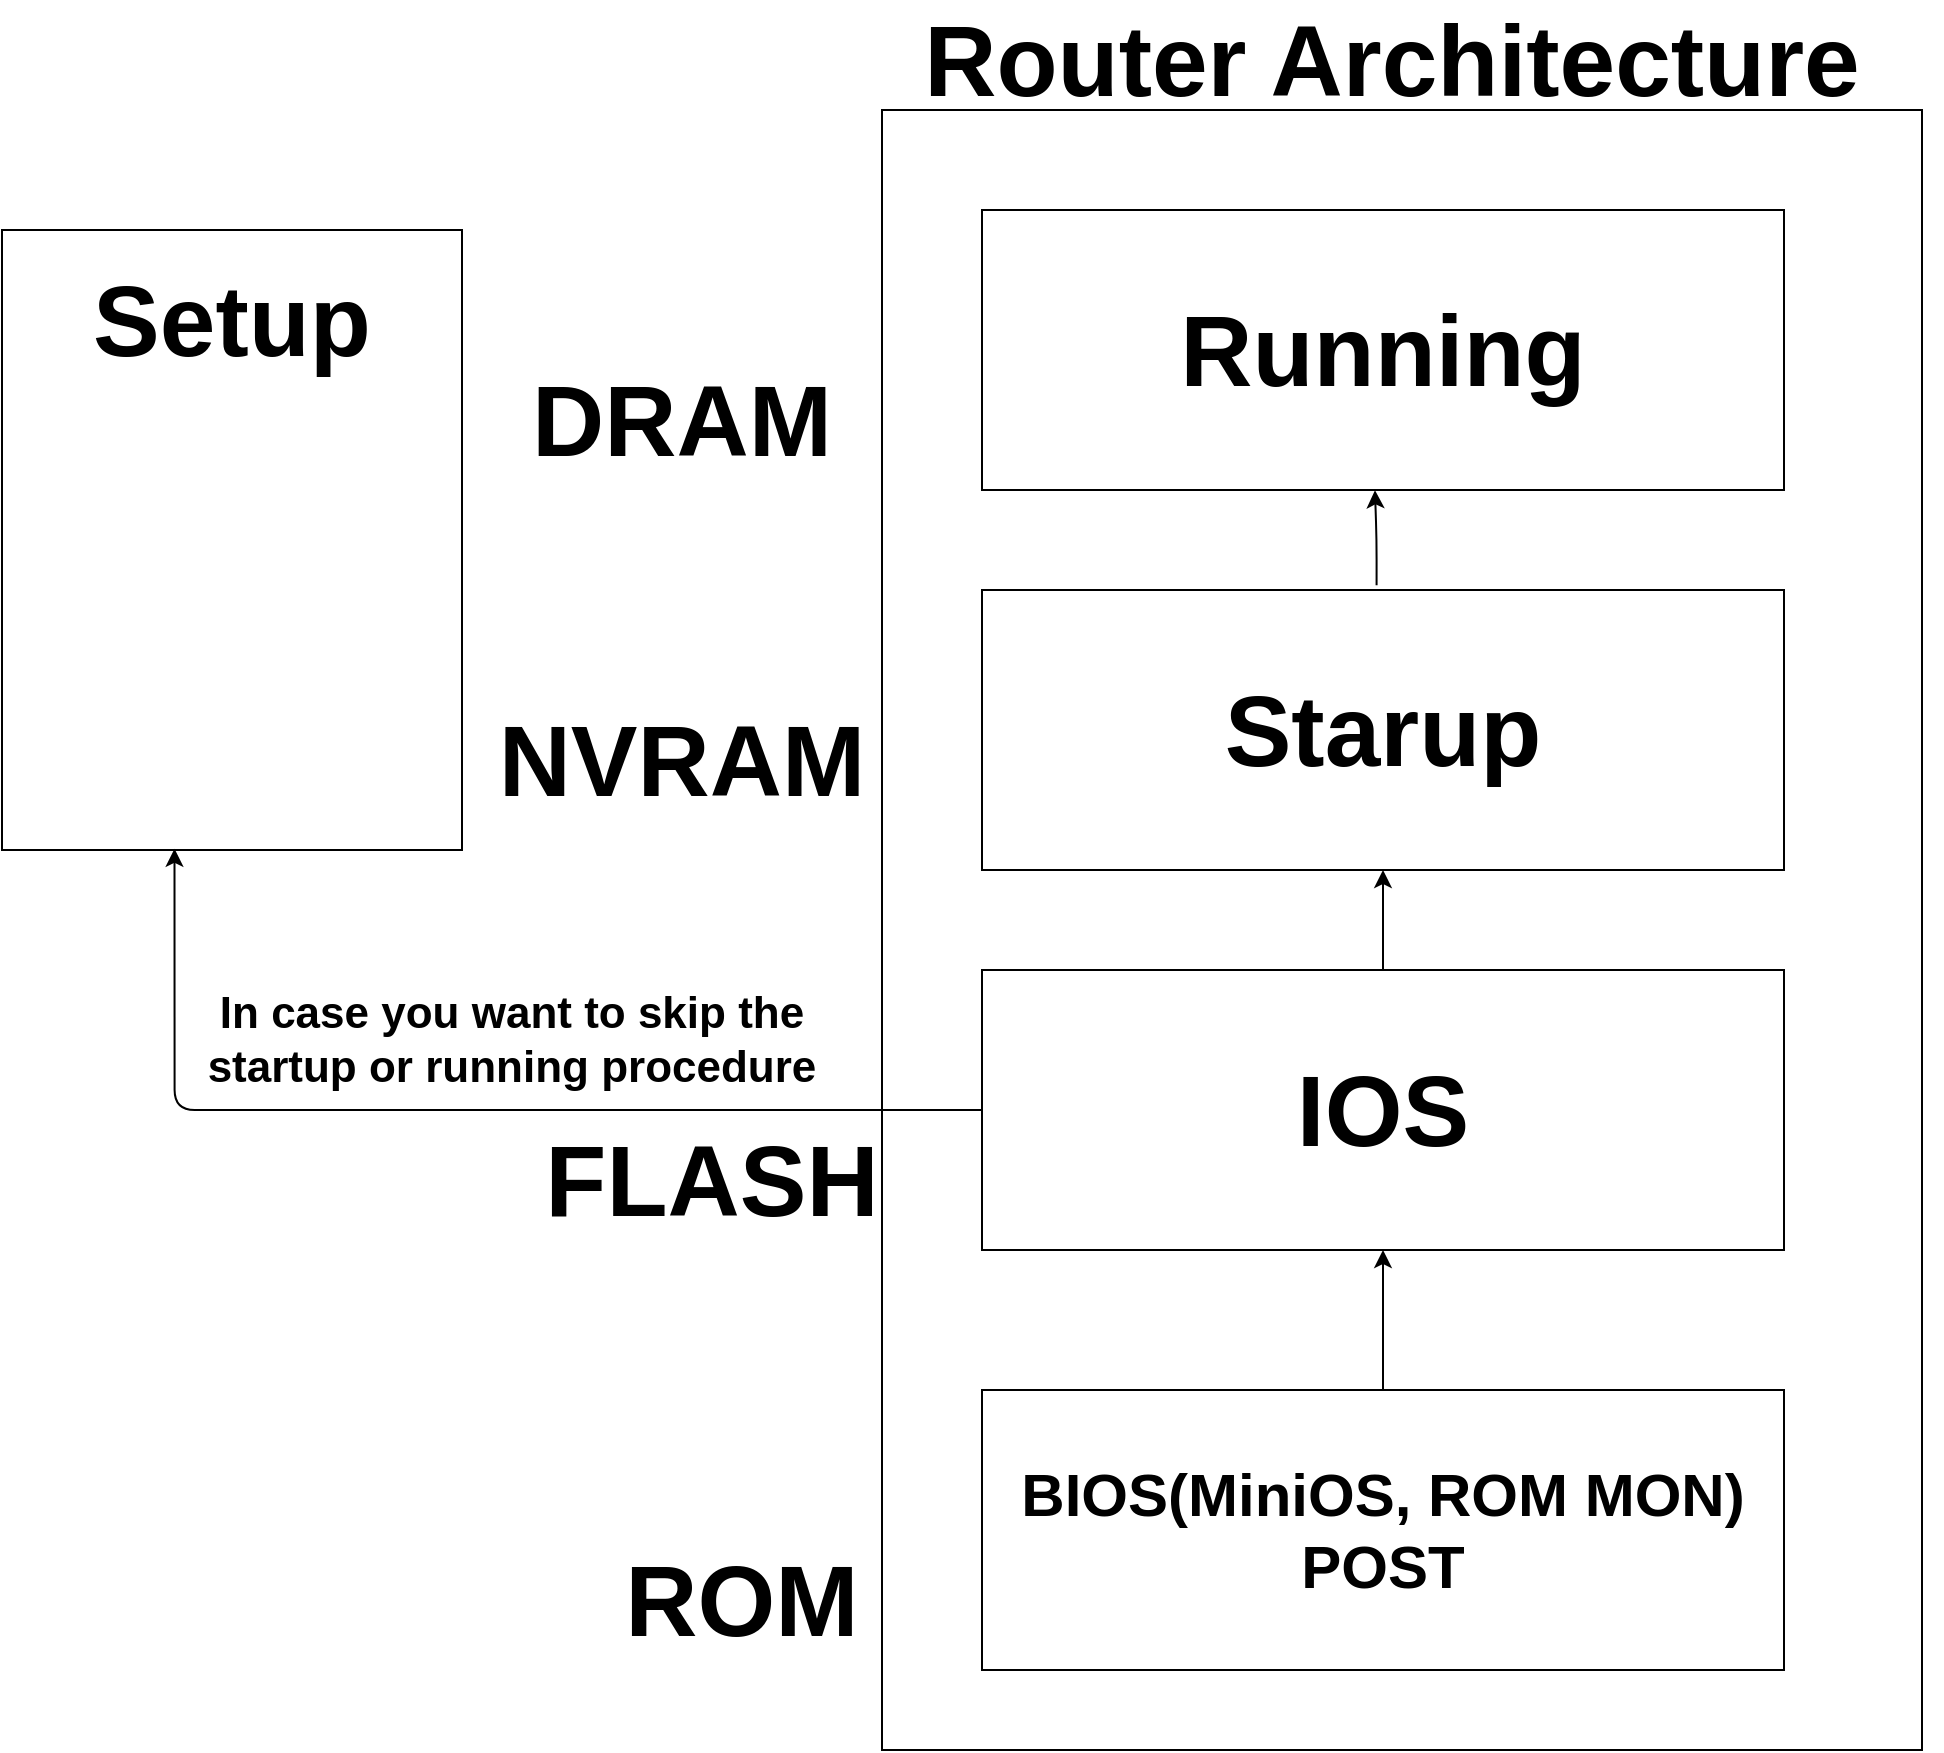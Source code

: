 <mxfile>
    <diagram id="5V8_dXM8uJZnVaQxfy5b" name="Page-3">
        <mxGraphModel dx="1896" dy="2153" grid="1" gridSize="10" guides="1" tooltips="1" connect="1" arrows="1" fold="1" page="1" pageScale="1" pageWidth="827" pageHeight="1169" math="0" shadow="0">
            <root>
                <mxCell id="0"/>
                <mxCell id="1" parent="0"/>
                <mxCell id="5SGvhbnDziT5k6TK4YX--1" value="Router Architecture" style="text;strokeColor=none;align=center;fillColor=none;html=1;verticalAlign=middle;whiteSpace=wrap;rounded=0;fontSize=50;fontStyle=1" parent="1" vertex="1">
                    <mxGeometry x="-160" y="-980" width="550" height="30" as="geometry"/>
                </mxCell>
                <mxCell id="5SGvhbnDziT5k6TK4YX--2" value="" style="whiteSpace=wrap;html=1;fontSize=50;" parent="1" vertex="1">
                    <mxGeometry x="-140" y="-940" width="520" height="820" as="geometry"/>
                </mxCell>
                <mxCell id="5SGvhbnDziT5k6TK4YX--3" value="" style="whiteSpace=wrap;html=1;fontSize=50;" parent="1" vertex="1">
                    <mxGeometry x="-580" y="-880" width="230" height="310" as="geometry"/>
                </mxCell>
                <mxCell id="5SGvhbnDziT5k6TK4YX--4" value="Setup" style="text;strokeColor=none;align=center;fillColor=none;html=1;verticalAlign=middle;whiteSpace=wrap;rounded=0;fontSize=50;fontStyle=1" parent="1" vertex="1">
                    <mxGeometry x="-570" y="-860" width="210" height="50" as="geometry"/>
                </mxCell>
                <mxCell id="5SGvhbnDziT5k6TK4YX--5" value="Running" style="whiteSpace=wrap;html=1;fontSize=50;fontStyle=1" parent="1" vertex="1">
                    <mxGeometry x="-90" y="-890" width="401" height="140" as="geometry"/>
                </mxCell>
                <mxCell id="5SGvhbnDziT5k6TK4YX--15" style="edgeStyle=orthogonalEdgeStyle;html=1;entryX=0.49;entryY=1.001;entryDx=0;entryDy=0;entryPerimeter=0;fontSize=22;exitX=0.492;exitY=-0.017;exitDx=0;exitDy=0;exitPerimeter=0;" parent="1" source="5SGvhbnDziT5k6TK4YX--6" target="5SGvhbnDziT5k6TK4YX--5" edge="1">
                    <mxGeometry relative="1" as="geometry"/>
                </mxCell>
                <mxCell id="5SGvhbnDziT5k6TK4YX--6" value="Starup" style="whiteSpace=wrap;html=1;fontSize=50;fontStyle=1" parent="1" vertex="1">
                    <mxGeometry x="-90" y="-700" width="401" height="140" as="geometry"/>
                </mxCell>
                <mxCell id="5SGvhbnDziT5k6TK4YX--11" style="edgeStyle=none;html=1;entryX=0.5;entryY=1;entryDx=0;entryDy=0;fontSize=30;" parent="1" source="5SGvhbnDziT5k6TK4YX--7" target="5SGvhbnDziT5k6TK4YX--6" edge="1">
                    <mxGeometry relative="1" as="geometry"/>
                </mxCell>
                <mxCell id="5SGvhbnDziT5k6TK4YX--12" style="edgeStyle=orthogonalEdgeStyle;html=1;fontSize=30;entryX=0.375;entryY=0.998;entryDx=0;entryDy=0;entryPerimeter=0;" parent="1" source="5SGvhbnDziT5k6TK4YX--7" target="5SGvhbnDziT5k6TK4YX--3" edge="1">
                    <mxGeometry relative="1" as="geometry">
                        <mxPoint x="-200" y="-660" as="targetPoint"/>
                    </mxGeometry>
                </mxCell>
                <mxCell id="5SGvhbnDziT5k6TK4YX--7" value="IOS" style="whiteSpace=wrap;html=1;fontSize=50;fontStyle=1" parent="1" vertex="1">
                    <mxGeometry x="-90" y="-510" width="401" height="140" as="geometry"/>
                </mxCell>
                <mxCell id="5SGvhbnDziT5k6TK4YX--10" style="edgeStyle=none;html=1;entryX=0.5;entryY=1;entryDx=0;entryDy=0;fontSize=30;" parent="1" source="5SGvhbnDziT5k6TK4YX--8" target="5SGvhbnDziT5k6TK4YX--7" edge="1">
                    <mxGeometry relative="1" as="geometry"/>
                </mxCell>
                <mxCell id="5SGvhbnDziT5k6TK4YX--8" value="BIOS(MiniOS, ROM MON)&lt;br style=&quot;font-size: 30px;&quot;&gt;POST" style="whiteSpace=wrap;html=1;fontSize=30;fontStyle=1" parent="1" vertex="1">
                    <mxGeometry x="-90" y="-300" width="401" height="140" as="geometry"/>
                </mxCell>
                <mxCell id="5SGvhbnDziT5k6TK4YX--13" value="In case you want to skip the startup or running procedure" style="text;strokeColor=none;align=center;fillColor=none;html=1;verticalAlign=middle;whiteSpace=wrap;rounded=0;fontSize=22;fontStyle=1;labelBackgroundColor=default;" parent="1" vertex="1">
                    <mxGeometry x="-490" y="-490" width="330" height="30" as="geometry"/>
                </mxCell>
                <mxCell id="5SGvhbnDziT5k6TK4YX--17" value="ROM" style="text;strokeColor=none;align=center;fillColor=none;html=1;verticalAlign=middle;whiteSpace=wrap;rounded=0;fontSize=50;fontStyle=1" parent="1" vertex="1">
                    <mxGeometry x="-280" y="-230" width="140" height="70" as="geometry"/>
                </mxCell>
                <mxCell id="5SGvhbnDziT5k6TK4YX--20" value="FLASH" style="text;strokeColor=none;align=center;fillColor=none;html=1;verticalAlign=middle;whiteSpace=wrap;rounded=0;fontSize=50;fontStyle=1" parent="1" vertex="1">
                    <mxGeometry x="-310" y="-440" width="170" height="70" as="geometry"/>
                </mxCell>
                <mxCell id="5SGvhbnDziT5k6TK4YX--21" value="NVRAM" style="text;strokeColor=none;align=center;fillColor=none;html=1;verticalAlign=middle;whiteSpace=wrap;rounded=0;fontSize=50;fontStyle=1" parent="1" vertex="1">
                    <mxGeometry x="-340" y="-650" width="200" height="70" as="geometry"/>
                </mxCell>
                <mxCell id="5SGvhbnDziT5k6TK4YX--23" value="DRAM" style="text;strokeColor=none;align=center;fillColor=none;html=1;verticalAlign=middle;whiteSpace=wrap;rounded=0;fontSize=50;fontStyle=1" parent="1" vertex="1">
                    <mxGeometry x="-340" y="-820" width="200" height="70" as="geometry"/>
                </mxCell>
            </root>
        </mxGraphModel>
    </diagram>
    <diagram id="mfFCyehkzoWlf4KrthFP" name="Page-2">
        <mxGraphModel dx="735" dy="676" grid="1" gridSize="10" guides="1" tooltips="1" connect="1" arrows="1" fold="1" page="1" pageScale="1" pageWidth="827" pageHeight="1169" background="#ffffff" math="0" shadow="0">
            <root>
                <mxCell id="0"/>
                <mxCell id="1" parent="0"/>
                <mxCell id="iDuqPFeJ0aUlzzFlImP5-1" value="Cisco Routers" style="text;strokeColor=none;align=center;fillColor=none;html=1;verticalAlign=middle;whiteSpace=wrap;rounded=0;fontSize=30;fontStyle=1" parent="1" vertex="1">
                    <mxGeometry x="280" y="160" width="220" height="30" as="geometry"/>
                </mxCell>
                <mxCell id="iDuqPFeJ0aUlzzFlImP5-2" value="" style="whiteSpace=wrap;html=1;fontSize=30;fillColor=#fff2cc;strokeColor=#d6b656;" parent="1" vertex="1">
                    <mxGeometry x="150" y="200" width="500" height="210" as="geometry"/>
                </mxCell>
                <mxCell id="iDuqPFeJ0aUlzzFlImP5-26" style="edgeStyle=none;html=1;entryX=1;entryY=0.75;entryDx=0;entryDy=0;fontSize=22;" parent="1" source="iDuqPFeJ0aUlzzFlImP5-3" target="iDuqPFeJ0aUlzzFlImP5-25" edge="1">
                    <mxGeometry relative="1" as="geometry"/>
                </mxCell>
                <mxCell id="iDuqPFeJ0aUlzzFlImP5-3" value="" style="whiteSpace=wrap;html=1;fontSize=30;fillColor=#f8cecc;strokeColor=#b85450;" parent="1" vertex="1">
                    <mxGeometry x="200" y="230" width="170" height="60" as="geometry"/>
                </mxCell>
                <mxCell id="iDuqPFeJ0aUlzzFlImP5-4" value="" style="whiteSpace=wrap;html=1;fontSize=30;fillColor=#f8cecc;strokeColor=#b85450;" parent="1" vertex="1">
                    <mxGeometry x="430" y="230" width="170" height="60" as="geometry"/>
                </mxCell>
                <mxCell id="iDuqPFeJ0aUlzzFlImP5-7" value="" style="whiteSpace=wrap;html=1;fontSize=30;" parent="1" vertex="1">
                    <mxGeometry x="490" y="350" width="40" height="40" as="geometry"/>
                </mxCell>
                <mxCell id="iDuqPFeJ0aUlzzFlImP5-8" value="" style="shape=trapezoid;perimeter=trapezoidPerimeter;whiteSpace=wrap;html=1;fixedSize=1;fontSize=30;rotation=-180;" parent="1" vertex="1">
                    <mxGeometry x="215.09" y="247.45" width="50.18" height="25.09" as="geometry"/>
                </mxCell>
                <mxCell id="iDuqPFeJ0aUlzzFlImP5-9" value="" style="shape=trapezoid;perimeter=trapezoidPerimeter;whiteSpace=wrap;html=1;fixedSize=1;fontSize=30;rotation=-180;" parent="1" vertex="1">
                    <mxGeometry x="304.91" y="247.45" width="50" height="25" as="geometry"/>
                </mxCell>
                <mxCell id="iDuqPFeJ0aUlzzFlImP5-10" value="" style="shape=trapezoid;perimeter=trapezoidPerimeter;whiteSpace=wrap;html=1;fixedSize=1;fontSize=30;rotation=-180;" parent="1" vertex="1">
                    <mxGeometry x="445.09" y="247.45" width="50.18" height="25.09" as="geometry"/>
                </mxCell>
                <mxCell id="iDuqPFeJ0aUlzzFlImP5-11" value="" style="shape=trapezoid;perimeter=trapezoidPerimeter;whiteSpace=wrap;html=1;fixedSize=1;fontSize=30;rotation=-180;" parent="1" vertex="1">
                    <mxGeometry x="534.91" y="247.45" width="50" height="25" as="geometry"/>
                </mxCell>
                <mxCell id="iDuqPFeJ0aUlzzFlImP5-12" value="" style="whiteSpace=wrap;html=1;fontSize=30;" parent="1" vertex="1">
                    <mxGeometry x="370" y="350" width="40" height="40" as="geometry"/>
                </mxCell>
                <mxCell id="iDuqPFeJ0aUlzzFlImP5-13" value="" style="whiteSpace=wrap;html=1;fontSize=30;" parent="1" vertex="1">
                    <mxGeometry x="260" y="350" width="40" height="40" as="geometry"/>
                </mxCell>
                <mxCell id="iDuqPFeJ0aUlzzFlImP5-15" value="Slots" style="text;strokeColor=none;align=center;fillColor=none;html=1;verticalAlign=middle;whiteSpace=wrap;rounded=0;fontSize=18;fontStyle=1" parent="1" vertex="1">
                    <mxGeometry x="200" y="290" width="60" height="30" as="geometry"/>
                </mxCell>
                <mxCell id="iDuqPFeJ0aUlzzFlImP5-16" value="Slots" style="text;strokeColor=none;align=center;fillColor=none;html=1;verticalAlign=middle;whiteSpace=wrap;rounded=0;fontSize=18;fontStyle=1" parent="1" vertex="1">
                    <mxGeometry x="430.0" y="290" width="60" height="30" as="geometry"/>
                </mxCell>
                <mxCell id="iDuqPFeJ0aUlzzFlImP5-21" style="edgeStyle=none;html=1;fontSize=22;" parent="1" source="iDuqPFeJ0aUlzzFlImP5-17" target="iDuqPFeJ0aUlzzFlImP5-20" edge="1">
                    <mxGeometry relative="1" as="geometry"/>
                </mxCell>
                <mxCell id="iDuqPFeJ0aUlzzFlImP5-17" value="Console" style="text;strokeColor=none;align=center;fillColor=none;html=1;verticalAlign=middle;whiteSpace=wrap;rounded=0;fontSize=18;fontStyle=1" parent="1" vertex="1">
                    <mxGeometry x="325" y="410" width="150" height="30" as="geometry"/>
                </mxCell>
                <mxCell id="iDuqPFeJ0aUlzzFlImP5-22" style="edgeStyle=none;html=1;fontSize=22;" parent="1" source="iDuqPFeJ0aUlzzFlImP5-18" target="iDuqPFeJ0aUlzzFlImP5-20" edge="1">
                    <mxGeometry relative="1" as="geometry"/>
                </mxCell>
                <mxCell id="iDuqPFeJ0aUlzzFlImP5-18" value="Aux" style="text;strokeColor=none;align=center;fillColor=none;html=1;verticalAlign=middle;whiteSpace=wrap;rounded=0;fontSize=18;fontStyle=1" parent="1" vertex="1">
                    <mxGeometry x="450" y="410" width="150" height="30" as="geometry"/>
                </mxCell>
                <mxCell id="iDuqPFeJ0aUlzzFlImP5-24" style="edgeStyle=none;html=1;fontSize=22;" parent="1" source="iDuqPFeJ0aUlzzFlImP5-19" target="iDuqPFeJ0aUlzzFlImP5-23" edge="1">
                    <mxGeometry relative="1" as="geometry"/>
                </mxCell>
                <mxCell id="iDuqPFeJ0aUlzzFlImP5-19" value="FastEthernet" style="text;strokeColor=none;align=center;fillColor=none;html=1;verticalAlign=middle;whiteSpace=wrap;rounded=0;fontSize=18;fontStyle=1" parent="1" vertex="1">
                    <mxGeometry x="200" y="410" width="150" height="30" as="geometry"/>
                </mxCell>
                <mxCell id="iDuqPFeJ0aUlzzFlImP5-20" value="Aux and Console are used for the configuration of routers" style="text;strokeColor=none;align=center;fillColor=none;html=1;verticalAlign=middle;whiteSpace=wrap;rounded=0;fontSize=22;" parent="1" vertex="1">
                    <mxGeometry x="430" y="520" width="360" height="50" as="geometry"/>
                </mxCell>
                <mxCell id="iDuqPFeJ0aUlzzFlImP5-23" value="Used for Data transmission" style="text;strokeColor=none;align=center;fillColor=none;html=1;verticalAlign=middle;whiteSpace=wrap;rounded=0;fontSize=22;" parent="1" vertex="1">
                    <mxGeometry x="40" y="510" width="360" height="50" as="geometry"/>
                </mxCell>
                <mxCell id="iDuqPFeJ0aUlzzFlImP5-25" value="WIC2T" style="text;strokeColor=none;align=center;fillColor=none;html=1;verticalAlign=middle;whiteSpace=wrap;rounded=0;fontSize=22;fontStyle=1" parent="1" vertex="1">
                    <mxGeometry x="50" y="170" width="60" height="30" as="geometry"/>
                </mxCell>
                <mxCell id="iDuqPFeJ0aUlzzFlImP5-27" value="S0/0" style="text;strokeColor=none;align=center;fillColor=none;html=1;verticalAlign=middle;whiteSpace=wrap;rounded=0;fontSize=18;fontStyle=1" parent="1" vertex="1">
                    <mxGeometry x="205.27" y="200" width="60" height="30" as="geometry"/>
                </mxCell>
                <mxCell id="iDuqPFeJ0aUlzzFlImP5-29" value="S0/1" style="text;strokeColor=none;align=center;fillColor=none;html=1;verticalAlign=middle;whiteSpace=wrap;rounded=0;fontSize=18;fontStyle=1" parent="1" vertex="1">
                    <mxGeometry x="304.91" y="200" width="60" height="30" as="geometry"/>
                </mxCell>
                <mxCell id="iDuqPFeJ0aUlzzFlImP5-30" value="S1/1" style="text;strokeColor=none;align=center;fillColor=none;html=1;verticalAlign=middle;whiteSpace=wrap;rounded=0;fontSize=18;fontStyle=1" parent="1" vertex="1">
                    <mxGeometry x="529.91" y="200" width="60" height="30" as="geometry"/>
                </mxCell>
                <mxCell id="iDuqPFeJ0aUlzzFlImP5-31" value="S1/0" style="text;strokeColor=none;align=center;fillColor=none;html=1;verticalAlign=middle;whiteSpace=wrap;rounded=0;fontSize=18;fontStyle=1" parent="1" vertex="1">
                    <mxGeometry x="435.27" y="200" width="60" height="30" as="geometry"/>
                </mxCell>
                <mxCell id="iDuqPFeJ0aUlzzFlImP5-32" value="WAN interface Card" style="text;strokeColor=none;align=center;fillColor=none;html=1;verticalAlign=middle;whiteSpace=wrap;rounded=0;fontSize=16;fontStyle=1" parent="1" vertex="1">
                    <mxGeometry x="25.27" y="150" width="180" height="30" as="geometry"/>
                </mxCell>
            </root>
        </mxGraphModel>
    </diagram>
    <diagram id="HXkIhc2qVCOxH5vW2AZN" name="Page-1">
        <mxGraphModel dx="2297" dy="1353" grid="1" gridSize="10" guides="1" tooltips="1" connect="1" arrows="1" fold="1" page="1" pageScale="1" pageWidth="827" pageHeight="1169" background="#FFFFFF" math="0" shadow="0">
            <root>
                <mxCell id="0"/>
                <mxCell id="1" parent="0"/>
                <mxCell id="2" value="TCP" style="text;strokeColor=none;align=center;fillColor=none;html=1;verticalAlign=middle;whiteSpace=wrap;rounded=0;fontSize=40;fontStyle=1" parent="1" vertex="1">
                    <mxGeometry x="250" y="390" width="130" height="30" as="geometry"/>
                </mxCell>
                <mxCell id="4" value="UDP" style="text;strokeColor=none;align=center;fillColor=none;html=1;verticalAlign=middle;whiteSpace=wrap;rounded=0;fontSize=40;fontStyle=1" parent="1" vertex="1">
                    <mxGeometry x="420" y="390" width="130" height="30" as="geometry"/>
                </mxCell>
                <mxCell id="5" value="SMTP" style="text;strokeColor=none;align=center;fillColor=none;html=1;verticalAlign=middle;whiteSpace=wrap;rounded=0;fontSize=30;fontStyle=1" parent="1" vertex="1">
                    <mxGeometry x="10" y="210" width="130" height="30" as="geometry"/>
                </mxCell>
                <mxCell id="6" value="HTTP" style="text;strokeColor=none;align=center;fillColor=none;html=1;verticalAlign=middle;whiteSpace=wrap;rounded=0;fontSize=30;fontStyle=1" parent="1" vertex="1">
                    <mxGeometry x="130" y="210" width="130" height="30" as="geometry"/>
                </mxCell>
                <mxCell id="7" value="FTP" style="text;strokeColor=none;align=center;fillColor=none;html=1;verticalAlign=middle;whiteSpace=wrap;rounded=0;fontSize=30;fontStyle=1" parent="1" vertex="1">
                    <mxGeometry x="-110" y="210" width="130" height="30" as="geometry"/>
                </mxCell>
                <mxCell id="9" value="Telnet" style="text;strokeColor=none;align=center;fillColor=none;html=1;verticalAlign=middle;whiteSpace=wrap;rounded=0;fontSize=30;fontStyle=1" parent="1" vertex="1">
                    <mxGeometry x="250" y="210" width="130" height="30" as="geometry"/>
                </mxCell>
                <mxCell id="10" value="DNS" style="text;strokeColor=none;align=center;fillColor=none;html=1;verticalAlign=middle;whiteSpace=wrap;rounded=0;fontSize=30;fontStyle=1" parent="1" vertex="1">
                    <mxGeometry x="670" y="210" width="130" height="30" as="geometry"/>
                </mxCell>
                <mxCell id="11" value="POP3" style="text;strokeColor=none;align=center;fillColor=none;html=1;verticalAlign=middle;whiteSpace=wrap;rounded=0;fontSize=30;fontStyle=1" parent="1" vertex="1">
                    <mxGeometry x="530" y="210" width="130" height="30" as="geometry"/>
                </mxCell>
                <mxCell id="12" value="TFTP" style="text;strokeColor=none;align=center;fillColor=none;html=1;verticalAlign=middle;whiteSpace=wrap;rounded=0;fontSize=30;fontStyle=1" parent="1" vertex="1">
                    <mxGeometry x="414" y="210" width="130" height="30" as="geometry"/>
                </mxCell>
                <mxCell id="13" value="IP" style="text;strokeColor=none;align=center;fillColor=none;html=1;verticalAlign=middle;whiteSpace=wrap;rounded=0;fontSize=40;fontStyle=1" parent="1" vertex="1">
                    <mxGeometry x="330" y="520" width="130" height="30" as="geometry"/>
                </mxCell>
                <mxCell id="14" value="Ethernet/WAN" style="text;strokeColor=none;align=center;fillColor=none;html=1;verticalAlign=middle;whiteSpace=wrap;rounded=0;fontSize=40;fontStyle=1" parent="1" vertex="1">
                    <mxGeometry x="330" y="640" width="130" height="30" as="geometry"/>
                </mxCell>
                <mxCell id="16" value="" style="edgeStyle=none;orthogonalLoop=1;jettySize=auto;html=1;fontSize=30;entryX=0.425;entryY=1.071;entryDx=0;entryDy=0;entryPerimeter=0;" parent="1" source="2" target="7" edge="1">
                    <mxGeometry width="80" relative="1" as="geometry">
                        <mxPoint x="330" y="90" as="sourcePoint"/>
                        <mxPoint x="410" y="90" as="targetPoint"/>
                        <Array as="points"/>
                    </mxGeometry>
                </mxCell>
            </root>
        </mxGraphModel>
    </diagram>
    <diagram id="nwYcAgNx8eOTS_qGmI2_" name="Page-4">
        <mxGraphModel dx="588" dy="541" grid="1" gridSize="10" guides="1" tooltips="1" connect="1" arrows="1" fold="1" page="1" pageScale="1" pageWidth="827" pageHeight="1169" math="0" shadow="0">
            <root>
                <mxCell id="0"/>
                <mxCell id="1" parent="0"/>
                <mxCell id="uMO0_1IA6MRtyRq3Ut5L-1" value="Prompt Arrangement" style="text;strokeColor=none;align=center;fillColor=none;html=1;verticalAlign=middle;whiteSpace=wrap;rounded=0;labelBackgroundColor=default;fontSize=30;fontStyle=1" parent="1" vertex="1">
                    <mxGeometry x="219" y="40" width="390" height="30" as="geometry"/>
                </mxCell>
                <mxCell id="uMO0_1IA6MRtyRq3Ut5L-2" value="" style="whiteSpace=wrap;html=1;labelBackgroundColor=default;fontSize=30;" parent="1" vertex="1">
                    <mxGeometry x="47" y="774" width="600" height="150" as="geometry"/>
                </mxCell>
                <mxCell id="uMO0_1IA6MRtyRq3Ut5L-4" value="" style="whiteSpace=wrap;html=1;labelBackgroundColor=default;fontSize=30;" parent="1" vertex="1">
                    <mxGeometry x="47" y="324" width="186" height="150" as="geometry"/>
                </mxCell>
                <mxCell id="uMO0_1IA6MRtyRq3Ut5L-5" value="" style="whiteSpace=wrap;html=1;labelBackgroundColor=default;fontSize=30;" parent="1" vertex="1">
                    <mxGeometry x="47" y="474" width="600" height="150" as="geometry"/>
                </mxCell>
                <mxCell id="uMO0_1IA6MRtyRq3Ut5L-6" value="" style="whiteSpace=wrap;html=1;labelBackgroundColor=default;fontSize=30;" parent="1" vertex="1">
                    <mxGeometry x="47" y="624" width="600" height="150" as="geometry"/>
                </mxCell>
                <mxCell id="uMO0_1IA6MRtyRq3Ut5L-8" value="" style="whiteSpace=wrap;html=1;labelBackgroundColor=default;fontSize=30;" parent="1" vertex="1">
                    <mxGeometry x="233" y="324" width="200" height="150" as="geometry"/>
                </mxCell>
                <mxCell id="uMO0_1IA6MRtyRq3Ut5L-9" value="" style="whiteSpace=wrap;html=1;labelBackgroundColor=default;fontSize=30;" parent="1" vertex="1">
                    <mxGeometry x="427" y="324" width="220" height="150" as="geometry"/>
                </mxCell>
                <mxCell id="uMO0_1IA6MRtyRq3Ut5L-10" value="enable secret" style="text;strokeColor=none;align=center;fillColor=none;html=1;verticalAlign=middle;whiteSpace=wrap;rounded=0;labelBackgroundColor=default;fontSize=30;fontFamily=Courier New;fontStyle=1" parent="1" vertex="1">
                    <mxGeometry x="663" y="764" width="130" height="30" as="geometry"/>
                </mxCell>
                <mxCell id="uMO0_1IA6MRtyRq3Ut5L-11" value="User-mode" style="text;strokeColor=none;align=center;fillColor=none;html=1;verticalAlign=middle;whiteSpace=wrap;rounded=0;labelBackgroundColor=default;fontSize=30;fontFamily=Helvetica;fontStyle=1" parent="1" vertex="1">
                    <mxGeometry x="47" y="794" width="260" height="30" as="geometry"/>
                </mxCell>
                <mxCell id="uMO0_1IA6MRtyRq3Ut5L-12" value="Con0" style="text;strokeColor=none;align=center;fillColor=none;html=1;verticalAlign=middle;whiteSpace=wrap;rounded=0;labelBackgroundColor=default;fontSize=30;fontFamily=Courier New;fontStyle=1" parent="1" vertex="1">
                    <mxGeometry x="47" y="944" width="120" height="30" as="geometry"/>
                </mxCell>
                <mxCell id="uMO0_1IA6MRtyRq3Ut5L-13" value="Aux0" style="text;strokeColor=none;align=center;fillColor=none;html=1;verticalAlign=middle;whiteSpace=wrap;rounded=0;labelBackgroundColor=default;fontSize=30;fontFamily=Courier New;fontStyle=1" parent="1" vertex="1">
                    <mxGeometry x="263" y="944" width="110" height="30" as="geometry"/>
                </mxCell>
                <mxCell id="uMO0_1IA6MRtyRq3Ut5L-14" value="Vty04" style="text;strokeColor=none;align=center;fillColor=none;html=1;verticalAlign=middle;whiteSpace=wrap;rounded=0;labelBackgroundColor=default;fontSize=30;fontFamily=Courier New;fontStyle=1" parent="1" vertex="1">
                    <mxGeometry x="433" y="944" width="210" height="30" as="geometry"/>
                </mxCell>
                <mxCell id="uMO0_1IA6MRtyRq3Ut5L-15" value="&lt;font face=&quot;Helvetica&quot;&gt;Privelgde Mode&lt;/font&gt;" style="text;strokeColor=none;align=center;fillColor=none;html=1;verticalAlign=middle;whiteSpace=wrap;rounded=0;labelBackgroundColor=default;fontSize=30;fontFamily=Courier New;fontStyle=1" parent="1" vertex="1">
                    <mxGeometry x="73" y="644" width="260" height="30" as="geometry"/>
                </mxCell>
                <mxCell id="uMO0_1IA6MRtyRq3Ut5L-16" value="&lt;font face=&quot;Helvetica&quot;&gt;Global Config mode&lt;/font&gt;" style="text;strokeColor=none;align=center;fillColor=none;html=1;verticalAlign=middle;whiteSpace=wrap;rounded=0;labelBackgroundColor=default;fontSize=30;fontFamily=Courier New;fontStyle=1" parent="1" vertex="1">
                    <mxGeometry x="63" y="504" width="260" height="30" as="geometry"/>
                </mxCell>
                <mxCell id="uMO0_1IA6MRtyRq3Ut5L-17" value="&lt;font face=&quot;Helvetica&quot;&gt;Interface Configuration mode&lt;/font&gt;" style="text;strokeColor=none;align=center;fillColor=none;html=1;verticalAlign=middle;whiteSpace=wrap;rounded=0;labelBackgroundColor=default;fontSize=30;fontFamily=Courier New;fontStyle=1" parent="1" vertex="1">
                    <mxGeometry x="33" y="194" width="180" height="120" as="geometry"/>
                </mxCell>
                <mxCell id="uMO0_1IA6MRtyRq3Ut5L-19" value="&lt;font face=&quot;Helvetica&quot;&gt;Routing Protocol&lt;/font&gt;" style="text;strokeColor=none;align=center;fillColor=none;html=1;verticalAlign=middle;whiteSpace=wrap;rounded=0;labelBackgroundColor=default;fontSize=30;fontFamily=Courier New;fontStyle=1" parent="1" vertex="1">
                    <mxGeometry x="247" y="194" width="180" height="120" as="geometry"/>
                </mxCell>
                <mxCell id="uMO0_1IA6MRtyRq3Ut5L-20" value="&lt;font face=&quot;Helvetica&quot;&gt;Line Configuration mode&lt;/font&gt;" style="text;strokeColor=none;align=center;fillColor=none;html=1;verticalAlign=middle;whiteSpace=wrap;rounded=0;labelBackgroundColor=default;fontSize=30;fontFamily=Courier New;fontStyle=1" parent="1" vertex="1">
                    <mxGeometry x="453" y="194" width="180" height="120" as="geometry"/>
                </mxCell>
            </root>
        </mxGraphModel>
    </diagram>
</mxfile>